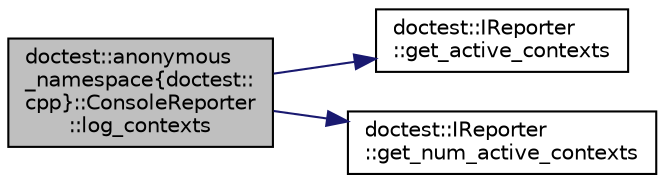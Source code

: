 digraph "doctest::anonymous_namespace{doctest::cpp}::ConsoleReporter::log_contexts"
{
 // LATEX_PDF_SIZE
  edge [fontname="Helvetica",fontsize="10",labelfontname="Helvetica",labelfontsize="10"];
  node [fontname="Helvetica",fontsize="10",shape=record];
  rankdir="LR";
  Node1 [label="doctest::anonymous\l_namespace\{doctest::\lcpp\}::ConsoleReporter\l::log_contexts",height=0.2,width=0.4,color="black", fillcolor="grey75", style="filled", fontcolor="black",tooltip=" "];
  Node1 -> Node2 [color="midnightblue",fontsize="10",style="solid",fontname="Helvetica"];
  Node2 [label="doctest::IReporter\l::get_active_contexts",height=0.2,width=0.4,color="black", fillcolor="white", style="filled",URL="$structdoctest_1_1_i_reporter.html#af535d2f4e0bcacbcc87e35994dd97586",tooltip=" "];
  Node1 -> Node3 [color="midnightblue",fontsize="10",style="solid",fontname="Helvetica"];
  Node3 [label="doctest::IReporter\l::get_num_active_contexts",height=0.2,width=0.4,color="black", fillcolor="white", style="filled",URL="$structdoctest_1_1_i_reporter.html#aafc10945b736a76a93282050d9d0ff55",tooltip=" "];
}
